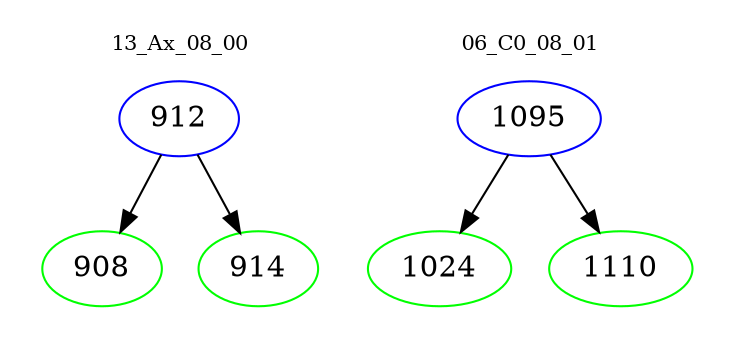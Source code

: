 digraph{
subgraph cluster_0 {
color = white
label = "13_Ax_08_00";
fontsize=10;
T0_912 [label="912", color="blue"]
T0_912 -> T0_908 [color="black"]
T0_908 [label="908", color="green"]
T0_912 -> T0_914 [color="black"]
T0_914 [label="914", color="green"]
}
subgraph cluster_1 {
color = white
label = "06_C0_08_01";
fontsize=10;
T1_1095 [label="1095", color="blue"]
T1_1095 -> T1_1024 [color="black"]
T1_1024 [label="1024", color="green"]
T1_1095 -> T1_1110 [color="black"]
T1_1110 [label="1110", color="green"]
}
}
